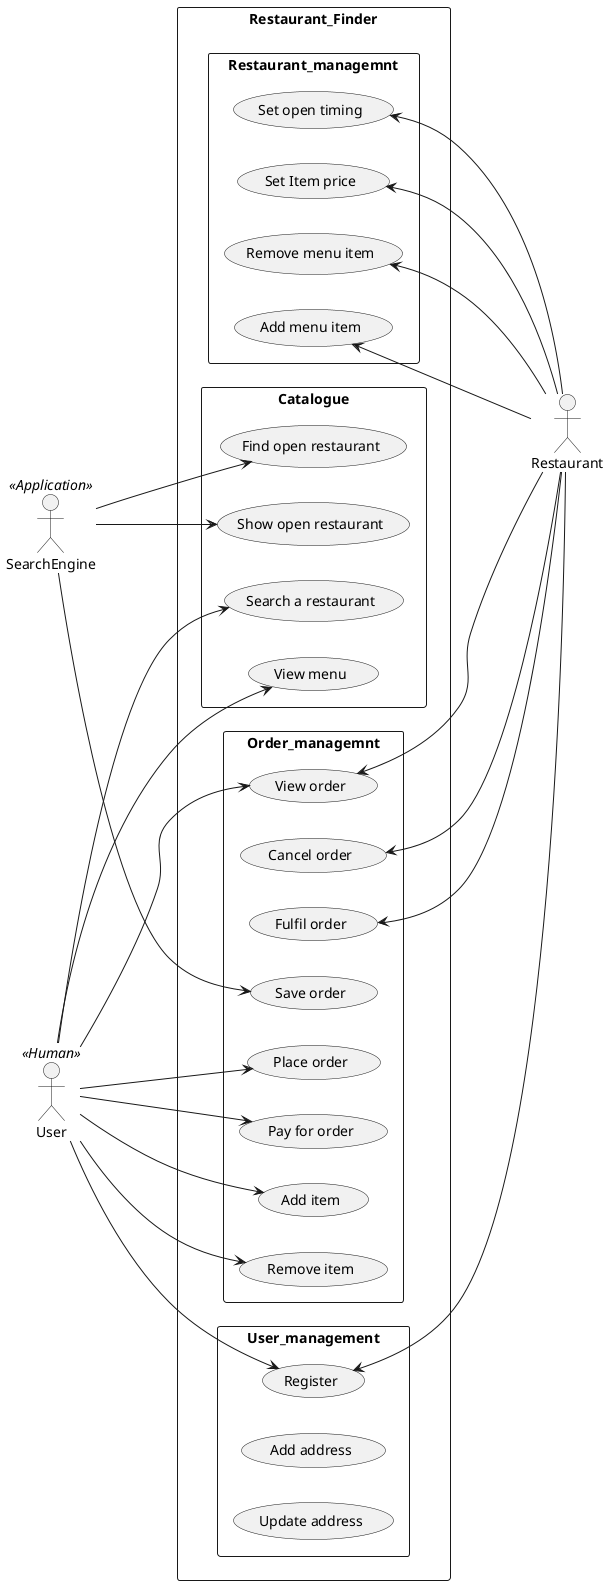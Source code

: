 @startuml
left to right direction
actor User <<Human>>
actor Restaurant
actor SearchEngine <<Application>>

rectangle Restaurant_Finder{

rectangle Restaurant_managemnt{
usecase "Add menu item" as AddMenuItem
usecase "Set Item price" as SetPrice
usecase "Remove menu item" as RemMenuItem
usecase "Set open timing" as TimingSet
}

rectangle Catalogue{
usecase "Search a restaurant" as Search1
usecase "Find open restaurant" as Search2
usecase "Show open restaurant" as Search3
usecase "View menu" as Search4
}

rectangle Order_managemnt{
usecase "Add item" as Order1
usecase "Remove item" as Order2
usecase "Place order" as Order3
usecase "Fulfil order" as Order4
usecase "Cancel order" as Order5
usecase "Pay for order" as Order6
usecase "View order" as Order7
usecase "Save order" as Order8
}

rectangle User_management {
usecase "Add address" as Reg2
usecase "Update address" as Reg3
usecase "Register" as Reg1
}

}

Restaurant -up--> Reg1
Restaurant -up--> Order4
Restaurant -up--> Order5
Restaurant -up--> Order7
Restaurant -up--> AddMenuItem
Restaurant -up--> RemMenuItem
Restaurant -up--> SetPrice
Restaurant -up--> TimingSet

SearchEngine -down--> Search2
SearchEngine -down--> Search3
SearchEngine -down--> Order8

User -down--> Reg1
User -down--> Search1
User -down--> Search4
User -down--> Order1
User -down--> Order2
User -down--> Order3
User -down--> Order6
User -down--> Order7





@enduml
